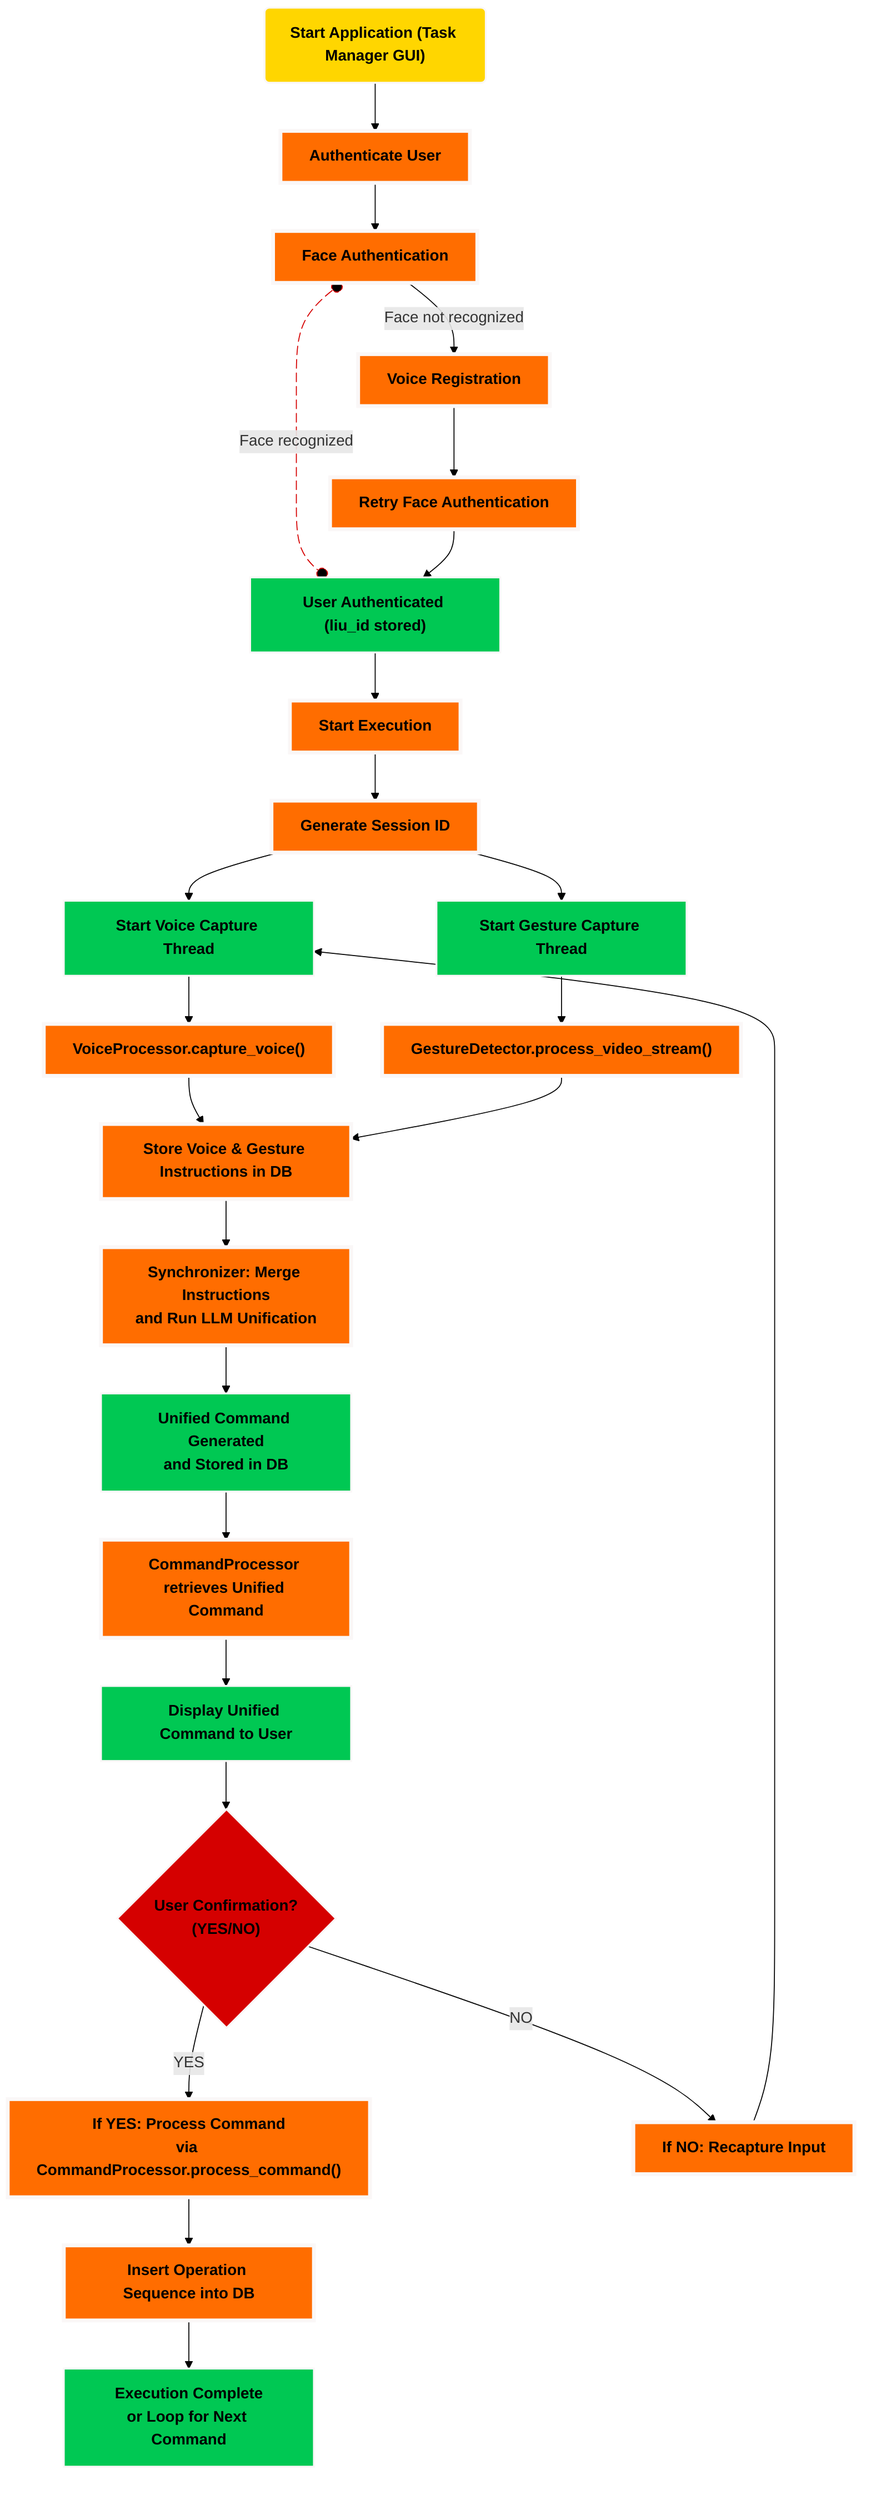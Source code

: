 ---
config:
  look: classic
  theme: mc
  layout: fixed
  themeVariables:
    primaryColor: '#000'
    primaryTextColor: '#fff'
    primaryBorderColor: '#7C0000'
    lineColor: '#000000'
    secondaryColor: '#000000'
    tertiaryColor: '#0000'
---
flowchart TD
    A["Start Application (Task Manager GUI)"] --> B["Authenticate User"]
    B --> C["Face Authentication"]
    C L_C_F_0@o-- Face recognized --o F["User Authenticated (liu_id stored)"]
    C -- Face not recognized --> D["Voice Registration"]
    D --> E["Retry Face Authentication"]
    E --> F
    F --> G["Start Execution"]
    G --> H["Generate Session ID"]
    H --> I["Start Voice Capture Thread"] & J["Start Gesture Capture Thread"]
    I --> K["VoiceProcessor.capture_voice()"]
    J --> L["GestureDetector.process_video_stream()"]
    K --> M["Store Voice & Gesture Instructions in DB"]
    L --> M
    M --> N["Synchronizer: Merge Instructions<br>and Run LLM Unification"]
    N --> O["Unified Command Generated<br>and Stored in DB"]
    O --> P["CommandProcessor retrieves Unified Command"]
    P --> Q["Display Unified Command to User"]
    Q --> R{"User Confirmation?<br>(YES/NO)"}
    R -- YES --> S["If YES: Process Command<br>via CommandProcessor.process_command()"]
    R -- NO --> U["If NO: Recapture Input"]
    S --> T["Insert Operation Sequence into DB"]
    T --> V["Execution Complete<br>or Loop for Next Command"]
    U --> I
    A@{ shape: rounded}
     A:::nodeStyle
     B:::processStyle
     C:::processStyle
     F:::nodeStyle
     D:::processStyle
     E:::processStyle
     G:::processStyle
     H:::processStyle
     I:::nodeStyle
     J:::nodeStyle
     K:::processStyle
     L:::processStyle
     M:::processStyle
     N:::processStyle
     O:::nodeStyle
     P:::processStyle
     Q:::nodeStyle
     R:::decisionStyle
     S:::processStyle
     U:::processStyle
     T:::processStyle
     V:::nodeStyle
    classDef nodeStyle fill:#00C853, stroke:#faf7f7, stroke-width:2px, font-weight:bold, color:#000000
    classDef decisionStyle fill:#D50000, stroke:#faf7f7, stroke-width:2px, font-weight:bold, color:#000000
    classDef processStyle fill:#FF6D00, stroke:#faf7f7, stroke-width:4px, font-weight:bold, color:#000000, stroke-dasharray: 0
    style A fill:#FFD600
    linkStyle 2 stroke:#D50000,fill:none
    linkStyle 18 stroke:#000000,fill:none
    L_C_F_0@{ animation: slow }